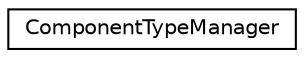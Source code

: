 digraph "Graphical Class Hierarchy"
{
 // LATEX_PDF_SIZE
  edge [fontname="Helvetica",fontsize="10",labelfontname="Helvetica",labelfontsize="10"];
  node [fontname="Helvetica",fontsize="10",shape=record];
  rankdir="LR";
  Node0 [label="ComponentTypeManager",height=0.2,width=0.4,color="black", fillcolor="white", style="filled",URL="$class_component_type_manager.html",tooltip=" "];
}
